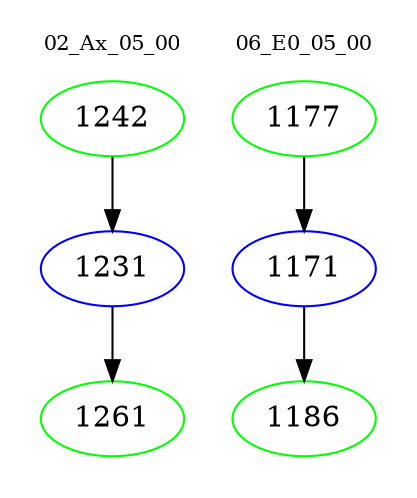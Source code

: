 digraph{
subgraph cluster_0 {
color = white
label = "02_Ax_05_00";
fontsize=10;
T0_1242 [label="1242", color="green"]
T0_1242 -> T0_1231 [color="black"]
T0_1231 [label="1231", color="blue"]
T0_1231 -> T0_1261 [color="black"]
T0_1261 [label="1261", color="green"]
}
subgraph cluster_1 {
color = white
label = "06_E0_05_00";
fontsize=10;
T1_1177 [label="1177", color="green"]
T1_1177 -> T1_1171 [color="black"]
T1_1171 [label="1171", color="blue"]
T1_1171 -> T1_1186 [color="black"]
T1_1186 [label="1186", color="green"]
}
}
